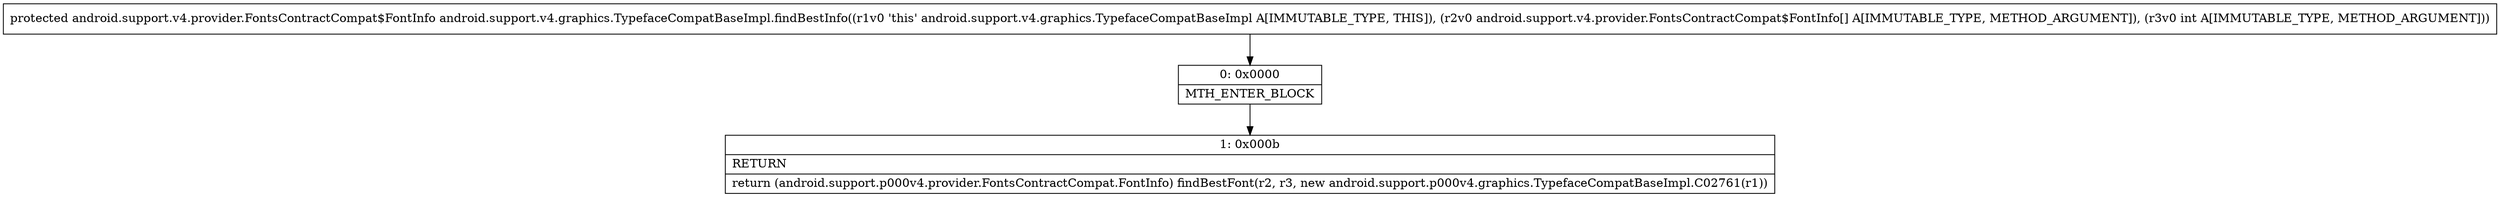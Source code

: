 digraph "CFG forandroid.support.v4.graphics.TypefaceCompatBaseImpl.findBestInfo([Landroid\/support\/v4\/provider\/FontsContractCompat$FontInfo;I)Landroid\/support\/v4\/provider\/FontsContractCompat$FontInfo;" {
Node_0 [shape=record,label="{0\:\ 0x0000|MTH_ENTER_BLOCK\l}"];
Node_1 [shape=record,label="{1\:\ 0x000b|RETURN\l|return (android.support.p000v4.provider.FontsContractCompat.FontInfo) findBestFont(r2, r3, new android.support.p000v4.graphics.TypefaceCompatBaseImpl.C02761(r1))\l}"];
MethodNode[shape=record,label="{protected android.support.v4.provider.FontsContractCompat$FontInfo android.support.v4.graphics.TypefaceCompatBaseImpl.findBestInfo((r1v0 'this' android.support.v4.graphics.TypefaceCompatBaseImpl A[IMMUTABLE_TYPE, THIS]), (r2v0 android.support.v4.provider.FontsContractCompat$FontInfo[] A[IMMUTABLE_TYPE, METHOD_ARGUMENT]), (r3v0 int A[IMMUTABLE_TYPE, METHOD_ARGUMENT])) }"];
MethodNode -> Node_0;
Node_0 -> Node_1;
}

